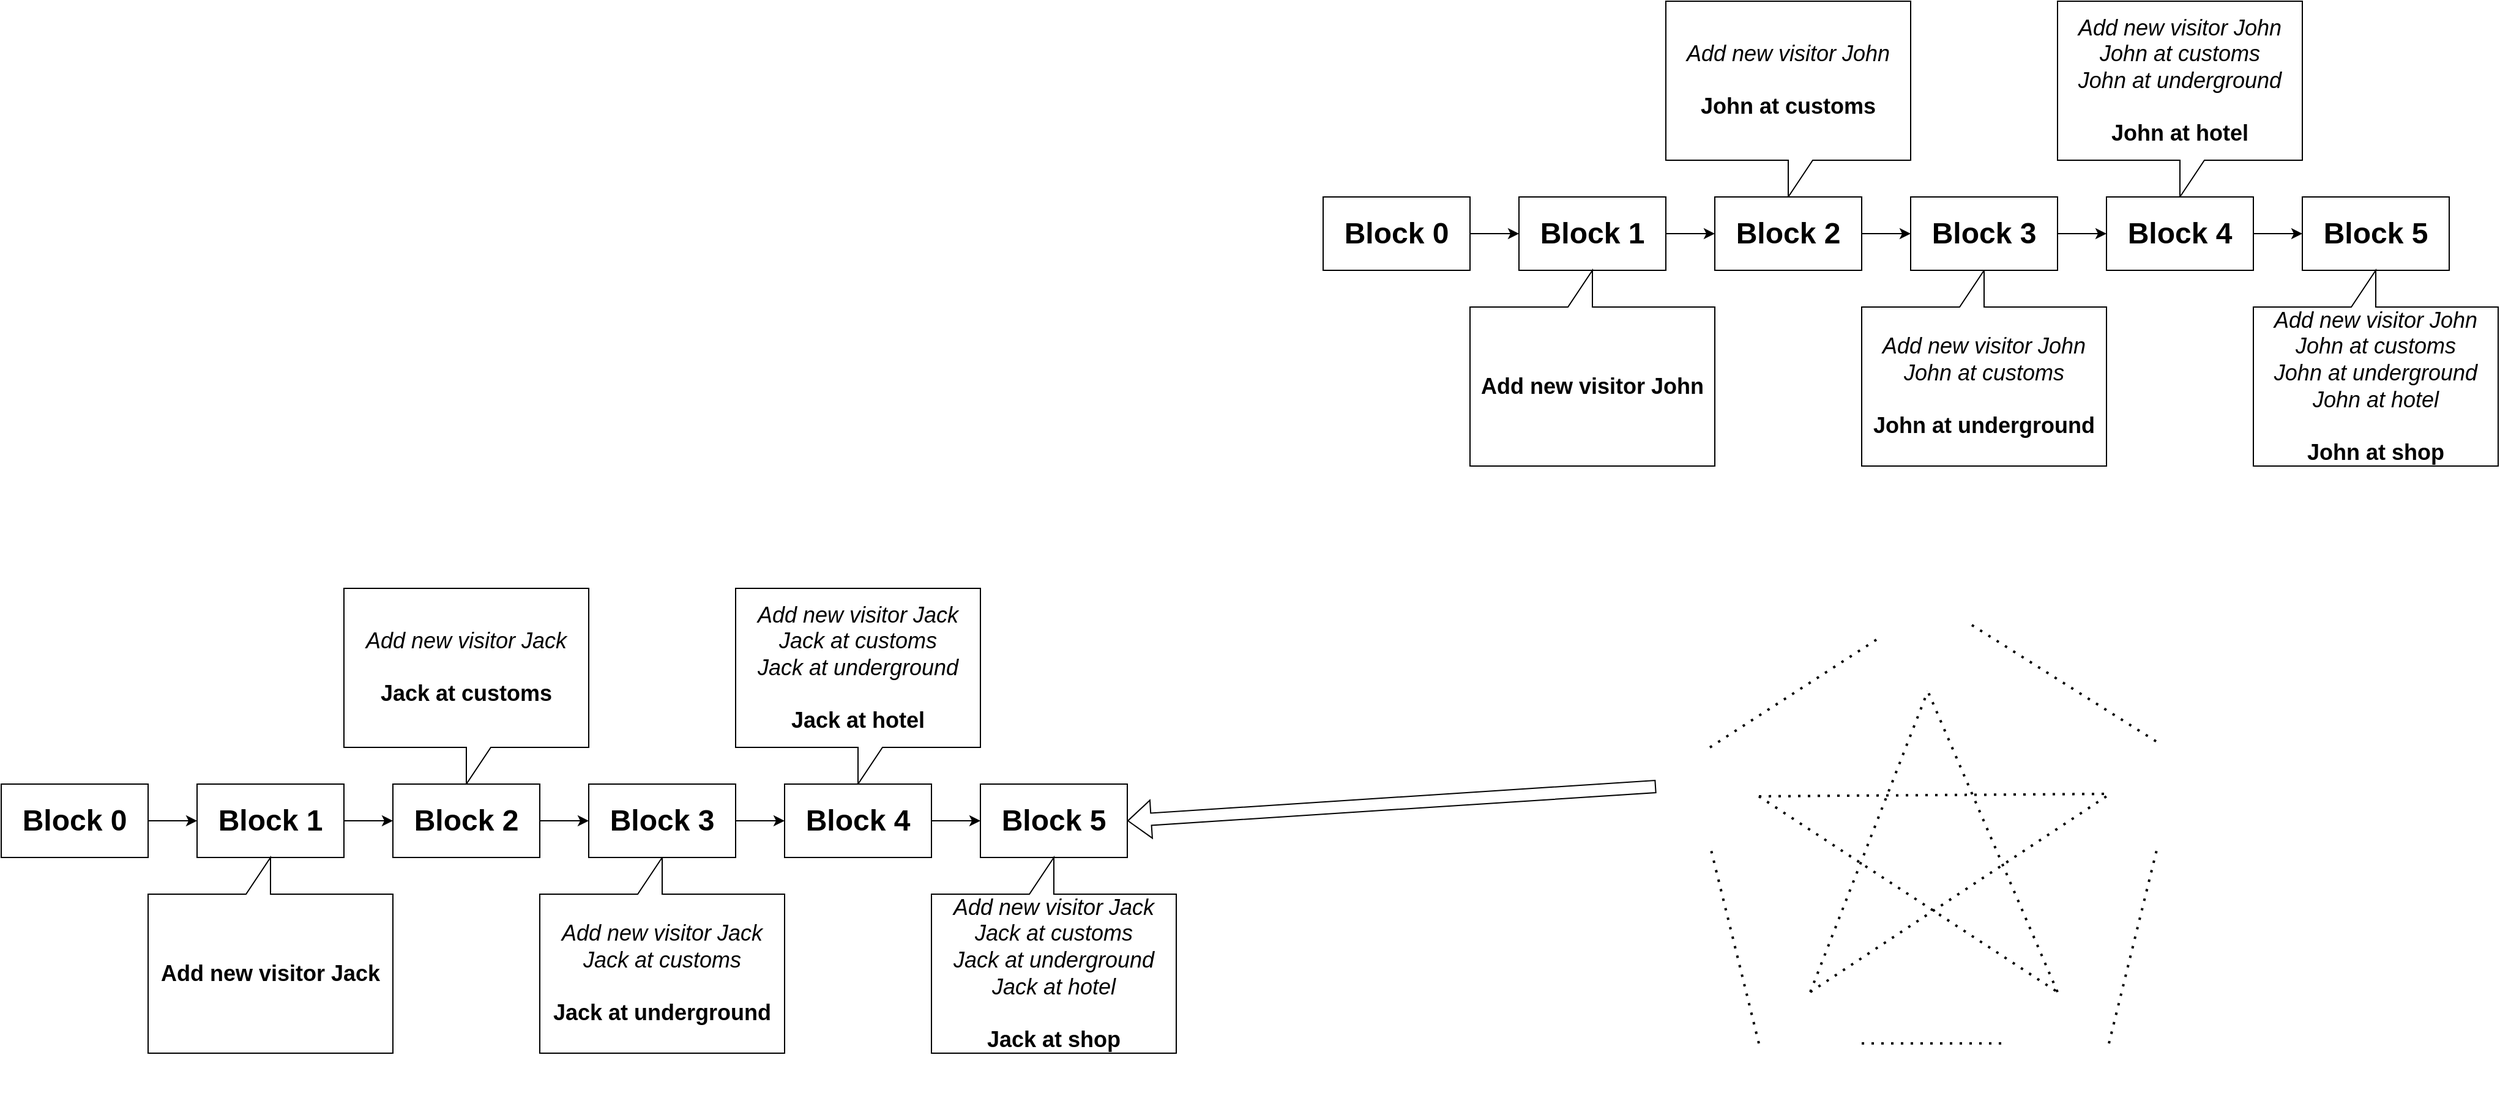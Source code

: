 <mxfile version="21.6.9" type="github">
  <diagram name="Page-1" id="hqQ-9ieP7TJWGa-iwZ84">
    <mxGraphModel dx="3306" dy="1597" grid="1" gridSize="10" guides="1" tooltips="1" connect="1" arrows="1" fold="1" page="1" pageScale="1" pageWidth="827" pageHeight="1169" math="0" shadow="0">
      <root>
        <mxCell id="0" />
        <mxCell id="1" parent="0" />
        <mxCell id="xTqkzfFIBARMajON3x9P-1" value="&lt;font style=&quot;font-size: 24px;&quot;&gt;&lt;b&gt;Block 0&lt;/b&gt;&lt;/font&gt;" style="rounded=0;whiteSpace=wrap;html=1;" vertex="1" parent="1">
          <mxGeometry x="1160" y="280" width="120" height="60" as="geometry" />
        </mxCell>
        <mxCell id="xTqkzfFIBARMajON3x9P-2" value="&lt;font style=&quot;font-size: 24px;&quot;&gt;&lt;b&gt;Block 1&lt;/b&gt;&lt;/font&gt;" style="rounded=0;whiteSpace=wrap;html=1;" vertex="1" parent="1">
          <mxGeometry x="1320" y="280" width="120" height="60" as="geometry" />
        </mxCell>
        <mxCell id="xTqkzfFIBARMajON3x9P-3" value="" style="endArrow=classic;html=1;rounded=0;exitX=1;exitY=0.5;exitDx=0;exitDy=0;" edge="1" parent="1" source="xTqkzfFIBARMajON3x9P-1" target="xTqkzfFIBARMajON3x9P-2">
          <mxGeometry width="50" height="50" relative="1" as="geometry">
            <mxPoint x="1290" y="430" as="sourcePoint" />
            <mxPoint x="1340" y="380" as="targetPoint" />
          </mxGeometry>
        </mxCell>
        <mxCell id="xTqkzfFIBARMajON3x9P-6" value="&lt;font style=&quot;font-size: 18px;&quot;&gt;&lt;span style=&quot;border-color: var(--border-color);&quot;&gt;&lt;i&gt;Add new visitor John&lt;/i&gt;&lt;/span&gt;&lt;b&gt;&lt;br&gt;&lt;br&gt;John at customs&lt;/b&gt;&lt;/font&gt;" style="shape=callout;whiteSpace=wrap;html=1;perimeter=calloutPerimeter;" vertex="1" parent="1">
          <mxGeometry x="1440" y="120" width="200" height="160" as="geometry" />
        </mxCell>
        <mxCell id="xTqkzfFIBARMajON3x9P-7" value="&lt;font style=&quot;font-size: 24px;&quot;&gt;&lt;b&gt;Block 2&lt;/b&gt;&lt;/font&gt;" style="rounded=0;whiteSpace=wrap;html=1;" vertex="1" parent="1">
          <mxGeometry x="1480" y="280" width="120" height="60" as="geometry" />
        </mxCell>
        <mxCell id="xTqkzfFIBARMajON3x9P-8" value="" style="endArrow=classic;html=1;rounded=0;exitX=1;exitY=0.5;exitDx=0;exitDy=0;" edge="1" parent="1" target="xTqkzfFIBARMajON3x9P-7">
          <mxGeometry width="50" height="50" relative="1" as="geometry">
            <mxPoint x="1440" y="310" as="sourcePoint" />
            <mxPoint x="1500" y="380" as="targetPoint" />
          </mxGeometry>
        </mxCell>
        <mxCell id="xTqkzfFIBARMajON3x9P-9" value="" style="shape=callout;whiteSpace=wrap;html=1;perimeter=calloutPerimeter;rotation=-180;" vertex="1" parent="1">
          <mxGeometry x="1600" y="340" width="200" height="160" as="geometry" />
        </mxCell>
        <mxCell id="xTqkzfFIBARMajON3x9P-10" value="&lt;font style=&quot;font-size: 24px;&quot;&gt;&lt;b&gt;Block 3&lt;/b&gt;&lt;/font&gt;" style="rounded=0;whiteSpace=wrap;html=1;" vertex="1" parent="1">
          <mxGeometry x="1640" y="280" width="120" height="60" as="geometry" />
        </mxCell>
        <mxCell id="xTqkzfFIBARMajON3x9P-11" value="" style="endArrow=classic;html=1;rounded=0;exitX=1;exitY=0.5;exitDx=0;exitDy=0;" edge="1" parent="1" target="xTqkzfFIBARMajON3x9P-10">
          <mxGeometry width="50" height="50" relative="1" as="geometry">
            <mxPoint x="1600" y="310" as="sourcePoint" />
            <mxPoint x="1660" y="380" as="targetPoint" />
          </mxGeometry>
        </mxCell>
        <mxCell id="xTqkzfFIBARMajON3x9P-12" value="&lt;span style=&quot;border-color: var(--border-color);&quot;&gt;&lt;font style=&quot;font-size: 18px;&quot;&gt;&lt;font style=&quot;border-color: var(--border-color);&quot;&gt;&lt;i style=&quot;border-color: var(--border-color);&quot;&gt;Add new visitor John&lt;/i&gt;&lt;i&gt;&lt;br&gt;John at customs&lt;br style=&quot;border-color: var(--border-color);&quot;&gt;&lt;/i&gt;&lt;/font&gt;&lt;font style=&quot;border-color: var(--border-color);&quot;&gt;&lt;i&gt;John at underground&lt;br&gt;&lt;/i&gt;&lt;br style=&quot;border-color: var(--border-color);&quot;&gt;&lt;b&gt;John at hotel&lt;/b&gt;&lt;/font&gt;&lt;/font&gt;&lt;br&gt;&lt;/span&gt;" style="shape=callout;whiteSpace=wrap;html=1;perimeter=calloutPerimeter;" vertex="1" parent="1">
          <mxGeometry x="1760" y="120" width="200" height="160" as="geometry" />
        </mxCell>
        <mxCell id="xTqkzfFIBARMajON3x9P-13" value="&lt;font style=&quot;font-size: 24px;&quot;&gt;&lt;b&gt;Block 4&lt;/b&gt;&lt;/font&gt;" style="rounded=0;whiteSpace=wrap;html=1;" vertex="1" parent="1">
          <mxGeometry x="1800" y="280" width="120" height="60" as="geometry" />
        </mxCell>
        <mxCell id="xTqkzfFIBARMajON3x9P-14" value="" style="endArrow=classic;html=1;rounded=0;exitX=1;exitY=0.5;exitDx=0;exitDy=0;" edge="1" parent="1" target="xTqkzfFIBARMajON3x9P-13">
          <mxGeometry width="50" height="50" relative="1" as="geometry">
            <mxPoint x="1760" y="310" as="sourcePoint" />
            <mxPoint x="1820" y="380" as="targetPoint" />
          </mxGeometry>
        </mxCell>
        <mxCell id="xTqkzfFIBARMajON3x9P-16" value="&lt;font style=&quot;font-size: 24px;&quot;&gt;&lt;b&gt;Block 5&lt;/b&gt;&lt;/font&gt;" style="rounded=0;whiteSpace=wrap;html=1;" vertex="1" parent="1">
          <mxGeometry x="1960" y="280" width="120" height="60" as="geometry" />
        </mxCell>
        <mxCell id="xTqkzfFIBARMajON3x9P-17" value="" style="endArrow=classic;html=1;rounded=0;exitX=1;exitY=0.5;exitDx=0;exitDy=0;" edge="1" parent="1" target="xTqkzfFIBARMajON3x9P-16">
          <mxGeometry width="50" height="50" relative="1" as="geometry">
            <mxPoint x="1920" y="310" as="sourcePoint" />
            <mxPoint x="1980" y="380" as="targetPoint" />
          </mxGeometry>
        </mxCell>
        <mxCell id="xTqkzfFIBARMajON3x9P-19" value="&lt;font style=&quot;font-size: 18px;&quot;&gt;&lt;i style=&quot;border-color: var(--border-color);&quot;&gt;Add new visitor John&lt;/i&gt;&lt;i&gt;&lt;br&gt;John at customs&lt;br&gt;&lt;/i&gt;&lt;br style=&quot;border-color: var(--border-color);&quot;&gt;&lt;span style=&quot;background-color: rgb(255, 255, 255);&quot;&gt;&lt;b&gt;John at underground&lt;br&gt;&lt;/b&gt;&lt;/span&gt;&lt;/font&gt;" style="text;html=1;strokeColor=none;fillColor=none;align=center;verticalAlign=middle;whiteSpace=wrap;rounded=0;" vertex="1" parent="1">
          <mxGeometry x="1600" y="390" width="200" height="90" as="geometry" />
        </mxCell>
        <mxCell id="xTqkzfFIBARMajON3x9P-20" value="" style="shape=callout;whiteSpace=wrap;html=1;perimeter=calloutPerimeter;rotation=-180;" vertex="1" parent="1">
          <mxGeometry x="1920" y="340" width="200" height="160" as="geometry" />
        </mxCell>
        <mxCell id="xTqkzfFIBARMajON3x9P-21" value="&lt;font style=&quot;font-size: 18px;&quot;&gt;&lt;i style=&quot;border-color: var(--border-color);&quot;&gt;Add new visitor John&lt;/i&gt;&lt;i&gt;&lt;font style=&quot;border-color: var(--border-color);&quot;&gt;&lt;span style=&quot;border-color: var(--border-color);&quot;&gt;&lt;br&gt;John at customs&lt;br style=&quot;border-color: var(--border-color);&quot;&gt;&lt;/span&gt;&lt;/font&gt;&lt;font style=&quot;border-color: var(--border-color);&quot;&gt;&lt;span style=&quot;border-color: var(--border-color);&quot;&gt;John at underground&lt;br style=&quot;border-color: var(--border-color);&quot;&gt;&lt;/span&gt;&lt;span style=&quot;border-color: var(--border-color);&quot;&gt;John at hotel&lt;br&gt;&lt;/span&gt;&lt;/font&gt;&lt;/i&gt;&lt;span style=&quot;background-color: rgb(255, 255, 255);&quot;&gt;&lt;b&gt;&lt;br&gt;John at shop&lt;br&gt;&lt;/b&gt;&lt;/span&gt;&lt;/font&gt;" style="text;html=1;strokeColor=none;fillColor=none;align=center;verticalAlign=middle;whiteSpace=wrap;rounded=0;" vertex="1" parent="1">
          <mxGeometry x="1920" y="390" width="200" height="90" as="geometry" />
        </mxCell>
        <mxCell id="xTqkzfFIBARMajON3x9P-22" value="" style="shape=callout;whiteSpace=wrap;html=1;perimeter=calloutPerimeter;rotation=-180;" vertex="1" parent="1">
          <mxGeometry x="1280" y="340" width="200" height="160" as="geometry" />
        </mxCell>
        <mxCell id="xTqkzfFIBARMajON3x9P-23" value="&lt;font style=&quot;font-size: 18px;&quot;&gt;&lt;b&gt;Add new visitor John&lt;/b&gt;&lt;span style=&quot;background-color: rgb(255, 255, 255);&quot;&gt;&lt;b&gt;&lt;br&gt;&lt;/b&gt;&lt;/span&gt;&lt;/font&gt;" style="text;html=1;strokeColor=none;fillColor=none;align=center;verticalAlign=middle;whiteSpace=wrap;rounded=0;" vertex="1" parent="1">
          <mxGeometry x="1280" y="390" width="200" height="90" as="geometry" />
        </mxCell>
        <mxCell id="xTqkzfFIBARMajON3x9P-64" value="&lt;font style=&quot;font-size: 24px;&quot;&gt;&lt;b&gt;Block 0&lt;/b&gt;&lt;/font&gt;" style="rounded=0;whiteSpace=wrap;html=1;" vertex="1" parent="1">
          <mxGeometry x="80" y="760" width="120" height="60" as="geometry" />
        </mxCell>
        <mxCell id="xTqkzfFIBARMajON3x9P-65" value="&lt;font style=&quot;font-size: 24px;&quot;&gt;&lt;b&gt;Block 1&lt;/b&gt;&lt;/font&gt;" style="rounded=0;whiteSpace=wrap;html=1;" vertex="1" parent="1">
          <mxGeometry x="240" y="760" width="120" height="60" as="geometry" />
        </mxCell>
        <mxCell id="xTqkzfFIBARMajON3x9P-66" value="" style="endArrow=classic;html=1;rounded=0;exitX=1;exitY=0.5;exitDx=0;exitDy=0;" edge="1" parent="1" source="xTqkzfFIBARMajON3x9P-64" target="xTqkzfFIBARMajON3x9P-65">
          <mxGeometry width="50" height="50" relative="1" as="geometry">
            <mxPoint x="210" y="910" as="sourcePoint" />
            <mxPoint x="260" y="860" as="targetPoint" />
          </mxGeometry>
        </mxCell>
        <mxCell id="xTqkzfFIBARMajON3x9P-67" value="&lt;font style=&quot;font-size: 18px;&quot;&gt;&lt;span style=&quot;border-color: var(--border-color);&quot;&gt;&lt;i&gt;Add new visitor&amp;nbsp;&lt;/i&gt;&lt;/span&gt;&lt;span style=&quot;border-color: var(--border-color);&quot;&gt;&lt;i&gt;Jack&lt;/i&gt;&lt;/span&gt;&lt;b&gt;&lt;br&gt;&lt;br&gt;&lt;/b&gt;&lt;b style=&quot;border-color: var(--border-color);&quot;&gt;Jack&amp;nbsp;&lt;/b&gt;&lt;b&gt;at customs&lt;/b&gt;&lt;/font&gt;" style="shape=callout;whiteSpace=wrap;html=1;perimeter=calloutPerimeter;" vertex="1" parent="1">
          <mxGeometry x="360" y="600" width="200" height="160" as="geometry" />
        </mxCell>
        <mxCell id="xTqkzfFIBARMajON3x9P-68" value="&lt;font style=&quot;font-size: 24px;&quot;&gt;&lt;b&gt;Block 2&lt;/b&gt;&lt;/font&gt;" style="rounded=0;whiteSpace=wrap;html=1;" vertex="1" parent="1">
          <mxGeometry x="400" y="760" width="120" height="60" as="geometry" />
        </mxCell>
        <mxCell id="xTqkzfFIBARMajON3x9P-69" value="" style="endArrow=classic;html=1;rounded=0;exitX=1;exitY=0.5;exitDx=0;exitDy=0;" edge="1" parent="1" target="xTqkzfFIBARMajON3x9P-68">
          <mxGeometry width="50" height="50" relative="1" as="geometry">
            <mxPoint x="360" y="790" as="sourcePoint" />
            <mxPoint x="420" y="860" as="targetPoint" />
          </mxGeometry>
        </mxCell>
        <mxCell id="xTqkzfFIBARMajON3x9P-70" value="" style="shape=callout;whiteSpace=wrap;html=1;perimeter=calloutPerimeter;rotation=-180;" vertex="1" parent="1">
          <mxGeometry x="520" y="820" width="200" height="160" as="geometry" />
        </mxCell>
        <mxCell id="xTqkzfFIBARMajON3x9P-71" value="&lt;font style=&quot;font-size: 24px;&quot;&gt;&lt;b&gt;Block 3&lt;/b&gt;&lt;/font&gt;" style="rounded=0;whiteSpace=wrap;html=1;" vertex="1" parent="1">
          <mxGeometry x="560" y="760" width="120" height="60" as="geometry" />
        </mxCell>
        <mxCell id="xTqkzfFIBARMajON3x9P-72" value="" style="endArrow=classic;html=1;rounded=0;exitX=1;exitY=0.5;exitDx=0;exitDy=0;" edge="1" parent="1" target="xTqkzfFIBARMajON3x9P-71">
          <mxGeometry width="50" height="50" relative="1" as="geometry">
            <mxPoint x="520" y="790" as="sourcePoint" />
            <mxPoint x="580" y="860" as="targetPoint" />
          </mxGeometry>
        </mxCell>
        <mxCell id="xTqkzfFIBARMajON3x9P-73" value="&lt;span style=&quot;border-color: var(--border-color);&quot;&gt;&lt;font style=&quot;font-size: 18px;&quot;&gt;&lt;font style=&quot;border-color: var(--border-color);&quot;&gt;&lt;i style=&quot;border-color: var(--border-color);&quot;&gt;Add new visitor Jack&lt;/i&gt;&lt;i&gt;&lt;br&gt;Jack at customs&lt;br style=&quot;border-color: var(--border-color);&quot;&gt;&lt;/i&gt;&lt;/font&gt;&lt;font style=&quot;border-color: var(--border-color);&quot;&gt;&lt;i&gt;Jack at underground&lt;br&gt;&lt;/i&gt;&lt;br style=&quot;border-color: var(--border-color);&quot;&gt;&lt;b&gt;Jack at hotel&lt;/b&gt;&lt;/font&gt;&lt;/font&gt;&lt;br&gt;&lt;/span&gt;" style="shape=callout;whiteSpace=wrap;html=1;perimeter=calloutPerimeter;" vertex="1" parent="1">
          <mxGeometry x="680" y="600" width="200" height="160" as="geometry" />
        </mxCell>
        <mxCell id="xTqkzfFIBARMajON3x9P-74" value="&lt;font style=&quot;font-size: 24px;&quot;&gt;&lt;b&gt;Block 4&lt;/b&gt;&lt;/font&gt;" style="rounded=0;whiteSpace=wrap;html=1;" vertex="1" parent="1">
          <mxGeometry x="720" y="760" width="120" height="60" as="geometry" />
        </mxCell>
        <mxCell id="xTqkzfFIBARMajON3x9P-75" value="" style="endArrow=classic;html=1;rounded=0;exitX=1;exitY=0.5;exitDx=0;exitDy=0;" edge="1" parent="1" target="xTqkzfFIBARMajON3x9P-74">
          <mxGeometry width="50" height="50" relative="1" as="geometry">
            <mxPoint x="680" y="790" as="sourcePoint" />
            <mxPoint x="740" y="860" as="targetPoint" />
          </mxGeometry>
        </mxCell>
        <mxCell id="xTqkzfFIBARMajON3x9P-76" value="&lt;font style=&quot;font-size: 24px;&quot;&gt;&lt;b&gt;Block 5&lt;/b&gt;&lt;/font&gt;" style="rounded=0;whiteSpace=wrap;html=1;" vertex="1" parent="1">
          <mxGeometry x="880" y="760" width="120" height="60" as="geometry" />
        </mxCell>
        <mxCell id="xTqkzfFIBARMajON3x9P-77" value="" style="endArrow=classic;html=1;rounded=0;exitX=1;exitY=0.5;exitDx=0;exitDy=0;" edge="1" parent="1" target="xTqkzfFIBARMajON3x9P-76">
          <mxGeometry width="50" height="50" relative="1" as="geometry">
            <mxPoint x="840" y="790" as="sourcePoint" />
            <mxPoint x="900" y="860" as="targetPoint" />
          </mxGeometry>
        </mxCell>
        <mxCell id="xTqkzfFIBARMajON3x9P-78" value="&lt;font style=&quot;font-size: 18px;&quot;&gt;&lt;i style=&quot;border-color: var(--border-color);&quot;&gt;Add new visitor Jack&lt;/i&gt;&lt;i&gt;&lt;br&gt;Jack at customs&lt;br&gt;&lt;/i&gt;&lt;br style=&quot;border-color: var(--border-color);&quot;&gt;&lt;span style=&quot;background-color: rgb(255, 255, 255);&quot;&gt;&lt;b&gt;Jack at underground&lt;br&gt;&lt;/b&gt;&lt;/span&gt;&lt;/font&gt;" style="text;html=1;strokeColor=none;fillColor=none;align=center;verticalAlign=middle;whiteSpace=wrap;rounded=0;" vertex="1" parent="1">
          <mxGeometry x="520" y="870" width="200" height="90" as="geometry" />
        </mxCell>
        <mxCell id="xTqkzfFIBARMajON3x9P-79" value="" style="shape=callout;whiteSpace=wrap;html=1;perimeter=calloutPerimeter;rotation=-180;" vertex="1" parent="1">
          <mxGeometry x="840" y="820" width="200" height="160" as="geometry" />
        </mxCell>
        <mxCell id="xTqkzfFIBARMajON3x9P-80" value="&lt;font style=&quot;font-size: 18px;&quot;&gt;&lt;i style=&quot;border-color: var(--border-color);&quot;&gt;Add new visitor Jack&lt;/i&gt;&lt;i&gt;&lt;font style=&quot;border-color: var(--border-color);&quot;&gt;&lt;span style=&quot;border-color: var(--border-color);&quot;&gt;&lt;br&gt;Jack at customs&lt;br style=&quot;border-color: var(--border-color);&quot;&gt;&lt;/span&gt;&lt;/font&gt;&lt;font style=&quot;border-color: var(--border-color);&quot;&gt;&lt;span style=&quot;border-color: var(--border-color);&quot;&gt;Jack at underground&lt;br style=&quot;border-color: var(--border-color);&quot;&gt;&lt;/span&gt;&lt;span style=&quot;border-color: var(--border-color);&quot;&gt;Jack at hotel&lt;br&gt;&lt;/span&gt;&lt;/font&gt;&lt;/i&gt;&lt;span style=&quot;background-color: rgb(255, 255, 255);&quot;&gt;&lt;b&gt;&lt;br&gt;Jack at shop&lt;br&gt;&lt;/b&gt;&lt;/span&gt;&lt;/font&gt;" style="text;html=1;strokeColor=none;fillColor=none;align=center;verticalAlign=middle;whiteSpace=wrap;rounded=0;" vertex="1" parent="1">
          <mxGeometry x="840" y="870" width="200" height="90" as="geometry" />
        </mxCell>
        <mxCell id="xTqkzfFIBARMajON3x9P-81" value="" style="shape=callout;whiteSpace=wrap;html=1;perimeter=calloutPerimeter;rotation=-180;" vertex="1" parent="1">
          <mxGeometry x="200" y="820" width="200" height="160" as="geometry" />
        </mxCell>
        <mxCell id="xTqkzfFIBARMajON3x9P-82" value="&lt;font style=&quot;font-size: 18px;&quot;&gt;&lt;b&gt;Add new visitor Jack&lt;/b&gt;&lt;span style=&quot;background-color: rgb(255, 255, 255);&quot;&gt;&lt;b&gt;&lt;br&gt;&lt;/b&gt;&lt;/span&gt;&lt;/font&gt;" style="text;html=1;strokeColor=none;fillColor=none;align=center;verticalAlign=middle;whiteSpace=wrap;rounded=0;" vertex="1" parent="1">
          <mxGeometry x="200" y="870" width="200" height="90" as="geometry" />
        </mxCell>
        <mxCell id="xTqkzfFIBARMajON3x9P-83" value="" style="shape=image;html=1;verticalAlign=top;verticalLabelPosition=bottom;labelBackgroundColor=#ffffff;imageAspect=0;aspect=fixed;image=https://cdn1.iconfinder.com/data/icons/iconnice-vector-icon/31/Vector-icons_77-128.png" vertex="1" parent="1">
          <mxGeometry x="1616" y="770" width="80" height="80" as="geometry" />
        </mxCell>
        <mxCell id="xTqkzfFIBARMajON3x9P-85" value="" style="shape=image;html=1;verticalAlign=top;verticalLabelPosition=bottom;labelBackgroundColor=#ffffff;imageAspect=0;aspect=fixed;image=https://cdn1.iconfinder.com/data/icons/iconoir-vol-3/24/pc-firewall-128.png" vertex="1" parent="1">
          <mxGeometry x="1516" y="930" width="84" height="84" as="geometry" />
        </mxCell>
        <mxCell id="xTqkzfFIBARMajON3x9P-86" value="" style="shape=image;html=1;verticalAlign=top;verticalLabelPosition=bottom;labelBackgroundColor=#ffffff;imageAspect=0;aspect=fixed;image=https://cdn1.iconfinder.com/data/icons/iconoir-vol-3/24/pc-firewall-128.png" vertex="1" parent="1">
          <mxGeometry x="1718" y="930" width="84" height="84" as="geometry" />
        </mxCell>
        <mxCell id="xTqkzfFIBARMajON3x9P-87" value="" style="shape=image;html=1;verticalAlign=top;verticalLabelPosition=bottom;labelBackgroundColor=#ffffff;imageAspect=0;aspect=fixed;image=https://cdn1.iconfinder.com/data/icons/iconoir-vol-3/24/pc-firewall-128.png" vertex="1" parent="1">
          <mxGeometry x="1800" y="726" width="84" height="84" as="geometry" />
        </mxCell>
        <mxCell id="xTqkzfFIBARMajON3x9P-88" value="" style="shape=image;html=1;verticalAlign=top;verticalLabelPosition=bottom;labelBackgroundColor=#ffffff;imageAspect=0;aspect=fixed;image=https://cdn1.iconfinder.com/data/icons/iconoir-vol-3/24/pc-firewall-128.png" vertex="1" parent="1">
          <mxGeometry x="1612" y="600" width="84" height="84" as="geometry" />
        </mxCell>
        <mxCell id="xTqkzfFIBARMajON3x9P-90" value="" style="shape=flexArrow;endArrow=classic;html=1;rounded=0;exitX=0;exitY=0.5;exitDx=0;exitDy=0;entryX=1;entryY=0.5;entryDx=0;entryDy=0;" edge="1" parent="1" target="xTqkzfFIBARMajON3x9P-76">
          <mxGeometry width="50" height="50" relative="1" as="geometry">
            <mxPoint x="1432" y="762" as="sourcePoint" />
            <mxPoint x="1260" y="740" as="targetPoint" />
          </mxGeometry>
        </mxCell>
        <mxCell id="xTqkzfFIBARMajON3x9P-92" value="" style="shape=image;html=1;verticalAlign=top;verticalLabelPosition=bottom;labelBackgroundColor=#ffffff;imageAspect=0;aspect=fixed;image=https://cdn1.iconfinder.com/data/icons/iconoir-vol-3/24/pc-warning-128.png" vertex="1" parent="1">
          <mxGeometry x="1436" y="730" width="80" height="80" as="geometry" />
        </mxCell>
        <mxCell id="xTqkzfFIBARMajON3x9P-93" value="" style="endArrow=none;dashed=1;html=1;dashPattern=1 3;strokeWidth=2;rounded=0;entryX=0;entryY=0.5;entryDx=0;entryDy=0;exitX=0.5;exitY=0;exitDx=0;exitDy=0;" edge="1" parent="1" source="xTqkzfFIBARMajON3x9P-92" target="xTqkzfFIBARMajON3x9P-88">
          <mxGeometry width="50" height="50" relative="1" as="geometry">
            <mxPoint x="1480" y="700" as="sourcePoint" />
            <mxPoint x="1530" y="650" as="targetPoint" />
          </mxGeometry>
        </mxCell>
        <mxCell id="xTqkzfFIBARMajON3x9P-94" value="" style="endArrow=none;dashed=1;html=1;dashPattern=1 3;strokeWidth=2;rounded=0;entryX=0.5;entryY=0;entryDx=0;entryDy=0;" edge="1" parent="1" target="xTqkzfFIBARMajON3x9P-87">
          <mxGeometry width="50" height="50" relative="1" as="geometry">
            <mxPoint x="1690" y="630" as="sourcePoint" />
            <mxPoint x="1740" y="580" as="targetPoint" />
          </mxGeometry>
        </mxCell>
        <mxCell id="xTqkzfFIBARMajON3x9P-95" value="" style="endArrow=none;dashed=1;html=1;dashPattern=1 3;strokeWidth=2;rounded=0;entryX=0.5;entryY=1;entryDx=0;entryDy=0;exitX=0;exitY=0.5;exitDx=0;exitDy=0;" edge="1" parent="1" source="xTqkzfFIBARMajON3x9P-85" target="xTqkzfFIBARMajON3x9P-92">
          <mxGeometry width="50" height="50" relative="1" as="geometry">
            <mxPoint x="1460" y="920" as="sourcePoint" />
            <mxPoint x="1510" y="870" as="targetPoint" />
          </mxGeometry>
        </mxCell>
        <mxCell id="xTqkzfFIBARMajON3x9P-96" value="" style="endArrow=none;dashed=1;html=1;dashPattern=1 3;strokeWidth=2;rounded=0;exitX=1;exitY=0.5;exitDx=0;exitDy=0;entryX=0;entryY=0.5;entryDx=0;entryDy=0;" edge="1" parent="1" source="xTqkzfFIBARMajON3x9P-85" target="xTqkzfFIBARMajON3x9P-86">
          <mxGeometry width="50" height="50" relative="1" as="geometry">
            <mxPoint x="1640" y="1100" as="sourcePoint" />
            <mxPoint x="1690" y="1050" as="targetPoint" />
          </mxGeometry>
        </mxCell>
        <mxCell id="xTqkzfFIBARMajON3x9P-97" value="" style="endArrow=none;dashed=1;html=1;dashPattern=1 3;strokeWidth=2;rounded=0;exitX=1;exitY=0.5;exitDx=0;exitDy=0;entryX=0.5;entryY=1;entryDx=0;entryDy=0;" edge="1" parent="1" source="xTqkzfFIBARMajON3x9P-86" target="xTqkzfFIBARMajON3x9P-87">
          <mxGeometry width="50" height="50" relative="1" as="geometry">
            <mxPoint x="1840" y="950" as="sourcePoint" />
            <mxPoint x="1890" y="900" as="targetPoint" />
          </mxGeometry>
        </mxCell>
        <mxCell id="xTqkzfFIBARMajON3x9P-98" value="" style="endArrow=none;dashed=1;html=1;dashPattern=1 3;strokeWidth=2;rounded=0;entryX=0.5;entryY=1;entryDx=0;entryDy=0;exitX=0.5;exitY=0;exitDx=0;exitDy=0;" edge="1" parent="1" source="xTqkzfFIBARMajON3x9P-85" target="xTqkzfFIBARMajON3x9P-88">
          <mxGeometry width="50" height="50" relative="1" as="geometry">
            <mxPoint x="1550" y="670" as="sourcePoint" />
            <mxPoint x="1600" y="620" as="targetPoint" />
          </mxGeometry>
        </mxCell>
        <mxCell id="xTqkzfFIBARMajON3x9P-99" value="" style="endArrow=none;dashed=1;html=1;dashPattern=1 3;strokeWidth=2;rounded=0;entryX=0.5;entryY=1;entryDx=0;entryDy=0;exitX=0.5;exitY=0;exitDx=0;exitDy=0;" edge="1" parent="1" source="xTqkzfFIBARMajON3x9P-86" target="xTqkzfFIBARMajON3x9P-88">
          <mxGeometry width="50" height="50" relative="1" as="geometry">
            <mxPoint x="1568" y="940" as="sourcePoint" />
            <mxPoint x="1664" y="694" as="targetPoint" />
          </mxGeometry>
        </mxCell>
        <mxCell id="xTqkzfFIBARMajON3x9P-100" value="" style="endArrow=none;dashed=1;html=1;dashPattern=1 3;strokeWidth=2;rounded=0;entryX=0;entryY=0.5;entryDx=0;entryDy=0;exitX=1;exitY=0.5;exitDx=0;exitDy=0;" edge="1" parent="1" source="xTqkzfFIBARMajON3x9P-92" target="xTqkzfFIBARMajON3x9P-87">
          <mxGeometry width="50" height="50" relative="1" as="geometry">
            <mxPoint x="1568" y="940" as="sourcePoint" />
            <mxPoint x="1664" y="694" as="targetPoint" />
          </mxGeometry>
        </mxCell>
        <mxCell id="xTqkzfFIBARMajON3x9P-101" value="" style="endArrow=none;dashed=1;html=1;dashPattern=1 3;strokeWidth=2;rounded=0;entryX=0.5;entryY=0;entryDx=0;entryDy=0;exitX=1;exitY=0.5;exitDx=0;exitDy=0;" edge="1" parent="1" source="xTqkzfFIBARMajON3x9P-92" target="xTqkzfFIBARMajON3x9P-86">
          <mxGeometry width="50" height="50" relative="1" as="geometry">
            <mxPoint x="1526" y="780" as="sourcePoint" />
            <mxPoint x="1810" y="782" as="targetPoint" />
          </mxGeometry>
        </mxCell>
        <mxCell id="xTqkzfFIBARMajON3x9P-102" value="" style="endArrow=none;dashed=1;html=1;dashPattern=1 3;strokeWidth=2;rounded=0;exitX=0.5;exitY=0;exitDx=0;exitDy=0;" edge="1" parent="1" source="xTqkzfFIBARMajON3x9P-85">
          <mxGeometry width="50" height="50" relative="1" as="geometry">
            <mxPoint x="1526" y="780" as="sourcePoint" />
            <mxPoint x="1800" y="770" as="targetPoint" />
          </mxGeometry>
        </mxCell>
      </root>
    </mxGraphModel>
  </diagram>
</mxfile>
